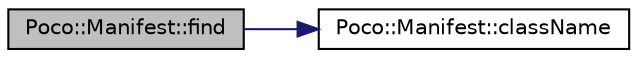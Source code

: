 digraph "Poco::Manifest::find"
{
 // LATEX_PDF_SIZE
  edge [fontname="Helvetica",fontsize="10",labelfontname="Helvetica",labelfontsize="10"];
  node [fontname="Helvetica",fontsize="10",shape=record];
  rankdir="LR";
  Node1 [label="Poco::Manifest::find",height=0.2,width=0.4,color="black", fillcolor="grey75", style="filled", fontcolor="black",tooltip=" "];
  Node1 -> Node2 [color="midnightblue",fontsize="10",style="solid"];
  Node2 [label="Poco::Manifest::className",height=0.2,width=0.4,color="black", fillcolor="white", style="filled",URL="$classPoco_1_1Manifest.html#a84ad4e4fe1238e9bc2c0045534b59a2b",tooltip=" "];
}
